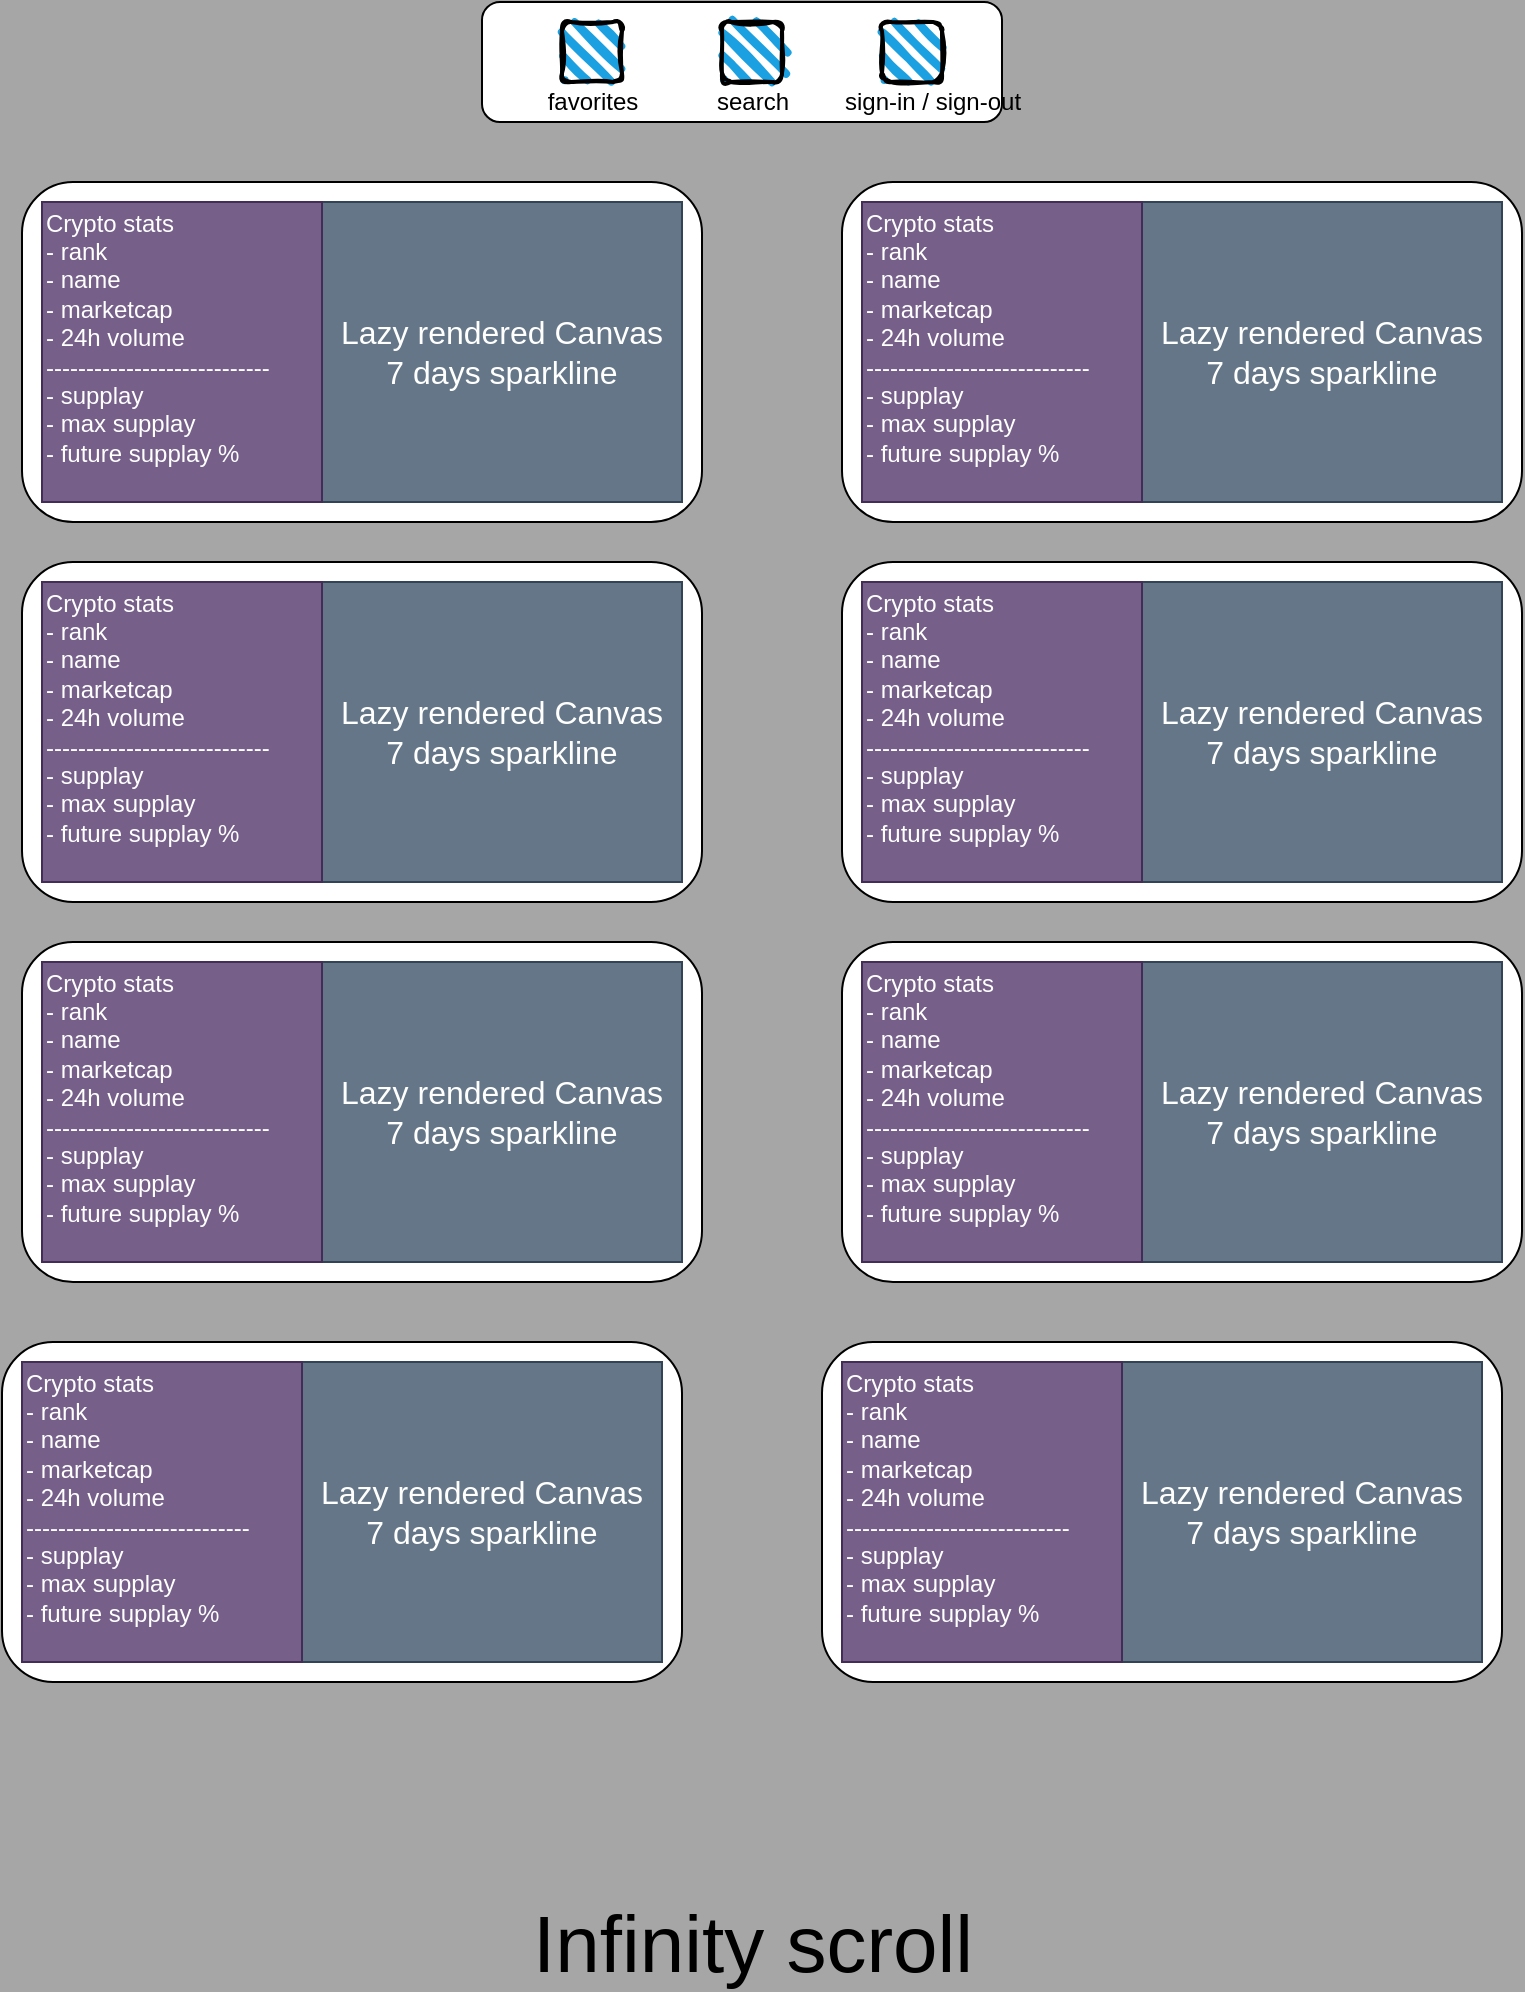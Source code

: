 <mxfile>
    <diagram id="-qSREV0Pq4ceYpicAGal" name="Page-1">
        <mxGraphModel dx="1100" dy="756" grid="1" gridSize="10" guides="1" tooltips="1" connect="1" arrows="1" fold="1" page="1" pageScale="1" pageWidth="850" pageHeight="1100" background="#A6A6A6" math="0" shadow="0">
            <root>
                <mxCell id="0"/>
                <mxCell id="1" parent="0"/>
                <mxCell id="114" value="" style="rounded=1;whiteSpace=wrap;html=1;" parent="1" vertex="1">
                    <mxGeometry x="280" y="20" width="260" height="60" as="geometry"/>
                </mxCell>
                <mxCell id="118" value="" style="rounded=1;whiteSpace=wrap;html=1;strokeWidth=2;fillWeight=4;hachureGap=8;hachureAngle=45;fillColor=#1ba1e2;sketch=1;" parent="1" vertex="1">
                    <mxGeometry x="320" y="30" width="30" height="30" as="geometry"/>
                </mxCell>
                <mxCell id="119" value="" style="rounded=1;whiteSpace=wrap;html=1;strokeWidth=2;fillWeight=4;hachureGap=8;hachureAngle=45;fillColor=#1ba1e2;sketch=1;" parent="1" vertex="1">
                    <mxGeometry x="480" y="30" width="30" height="30" as="geometry"/>
                </mxCell>
                <mxCell id="120" value="" style="rounded=1;whiteSpace=wrap;html=1;strokeWidth=2;fillWeight=4;hachureGap=8;hachureAngle=45;fillColor=#1ba1e2;sketch=1;" parent="1" vertex="1">
                    <mxGeometry x="400" y="30" width="30" height="30" as="geometry"/>
                </mxCell>
                <mxCell id="121" value="favorites" style="text;html=1;align=center;verticalAlign=middle;resizable=0;points=[];autosize=1;strokeColor=none;" parent="1" vertex="1">
                    <mxGeometry x="305" y="60" width="60" height="20" as="geometry"/>
                </mxCell>
                <mxCell id="122" value="search" style="text;html=1;align=center;verticalAlign=middle;resizable=0;points=[];autosize=1;strokeColor=none;" parent="1" vertex="1">
                    <mxGeometry x="390" y="60" width="50" height="20" as="geometry"/>
                </mxCell>
                <mxCell id="123" value="sign-in / sign-out" style="text;html=1;align=center;verticalAlign=middle;resizable=0;points=[];autosize=1;strokeColor=none;" parent="1" vertex="1">
                    <mxGeometry x="455" y="60" width="100" height="20" as="geometry"/>
                </mxCell>
                <mxCell id="124" value="" style="rounded=1;whiteSpace=wrap;html=1;" parent="1" vertex="1">
                    <mxGeometry x="50" y="110" width="340" height="170" as="geometry"/>
                </mxCell>
                <mxCell id="125" value="" style="rounded=1;whiteSpace=wrap;html=1;" parent="1" vertex="1">
                    <mxGeometry x="460" y="110" width="340" height="170" as="geometry"/>
                </mxCell>
                <mxCell id="126" value="" style="rounded=1;whiteSpace=wrap;html=1;" parent="1" vertex="1">
                    <mxGeometry x="50" y="300" width="340" height="170" as="geometry"/>
                </mxCell>
                <mxCell id="127" value="" style="rounded=1;whiteSpace=wrap;html=1;" parent="1" vertex="1">
                    <mxGeometry x="460" y="300" width="340" height="170" as="geometry"/>
                </mxCell>
                <mxCell id="128" value="" style="rounded=1;whiteSpace=wrap;html=1;" parent="1" vertex="1">
                    <mxGeometry x="50" y="490" width="340" height="170" as="geometry"/>
                </mxCell>
                <mxCell id="129" value="" style="rounded=1;whiteSpace=wrap;html=1;" parent="1" vertex="1">
                    <mxGeometry x="460" y="490" width="340" height="170" as="geometry"/>
                </mxCell>
                <mxCell id="130" value="&lt;font style=&quot;font-size: 16px&quot;&gt;Lazy rendered Canvas&lt;br&gt;7 days sparkline&lt;/font&gt;" style="rounded=0;whiteSpace=wrap;html=1;fillColor=#647687;strokeColor=#314354;fontColor=#ffffff;" parent="1" vertex="1">
                    <mxGeometry x="200" y="120" width="180" height="150" as="geometry"/>
                </mxCell>
                <mxCell id="131" value="&lt;font style=&quot;font-size: 16px&quot;&gt;Lazy rendered Canvas&lt;br&gt;7 days sparkline&lt;/font&gt;" style="rounded=0;whiteSpace=wrap;html=1;fillColor=#647687;strokeColor=#314354;fontColor=#ffffff;" parent="1" vertex="1">
                    <mxGeometry x="610" y="120" width="180" height="150" as="geometry"/>
                </mxCell>
                <mxCell id="132" value="&lt;font style=&quot;font-size: 16px&quot;&gt;Lazy rendered Canvas&lt;br&gt;7 days sparkline&lt;/font&gt;" style="rounded=0;whiteSpace=wrap;html=1;fillColor=#647687;strokeColor=#314354;fontColor=#ffffff;" parent="1" vertex="1">
                    <mxGeometry x="200" y="310" width="180" height="150" as="geometry"/>
                </mxCell>
                <mxCell id="133" value="&lt;font style=&quot;font-size: 16px&quot;&gt;Lazy rendered Canvas&lt;br&gt;7 days sparkline&lt;/font&gt;" style="rounded=0;whiteSpace=wrap;html=1;fillColor=#647687;strokeColor=#314354;fontColor=#ffffff;" parent="1" vertex="1">
                    <mxGeometry x="610" y="310" width="180" height="150" as="geometry"/>
                </mxCell>
                <mxCell id="134" value="&lt;font style=&quot;font-size: 16px&quot;&gt;Lazy rendered Canvas&lt;br&gt;7 days sparkline&lt;/font&gt;" style="rounded=0;whiteSpace=wrap;html=1;fillColor=#647687;strokeColor=#314354;fontColor=#ffffff;" parent="1" vertex="1">
                    <mxGeometry x="200" y="500" width="180" height="150" as="geometry"/>
                </mxCell>
                <mxCell id="135" value="&lt;font style=&quot;font-size: 16px&quot;&gt;Lazy rendered Canvas&lt;br&gt;7 days sparkline&lt;/font&gt;" style="rounded=0;whiteSpace=wrap;html=1;fillColor=#647687;strokeColor=#314354;fontColor=#ffffff;" parent="1" vertex="1">
                    <mxGeometry x="610" y="500" width="180" height="150" as="geometry"/>
                </mxCell>
                <mxCell id="136" value="Crypto stats&lt;br&gt;- rank&lt;br&gt;- name&lt;br&gt;- marketcap&lt;br&gt;- 24h volume&lt;br&gt;----------------------------&lt;br&gt;- supplay&lt;span style=&quot;color: rgba(0 , 0 , 0 , 0) ; font-family: monospace ; font-size: 0px&quot;&gt;%3CmxGraphModel%3E%3Croot%3E%3CmxCell%20id%3D%220%22%2F%3E%3CmxCell%20id%3D%221%22%20parent%3D%220%22%2F%3E%3CmxCell%20id%3D%222%22%20value%3D%22%26lt%3Bfont%20style%3D%26quot%3Bfont-size%3A%2016px%26quot%3B%26gt%3BLazy%20rendered%20Canvas%26lt%3Bbr%26gt%3B7%20days%20sparkline%26lt%3B%2Ffont%26gt%3B%22%20style%3D%22rounded%3D0%3BwhiteSpace%3Dwrap%3Bhtml%3D1%3BfillColor%3D%23647687%3BstrokeColor%3D%23314354%3BfontColor%3D%23ffffff%3B%22%20vertex%3D%221%22%20parent%3D%221%22%3E%3CmxGeometry%20x%3D%22200%22%20y%3D%22120%22%20width%3D%22180%22%20height%3D%22150%22%20as%3D%22geometry%22%2F%3E%3C%2FmxCell%3E%3C%2Froot%3E%3C%2FmxGraphModel%3E&lt;/span&gt;&lt;br&gt;- max supplay&lt;br&gt;- future supplay %&lt;br&gt;&lt;div&gt;&lt;br&gt;&lt;/div&gt;" style="rounded=0;whiteSpace=wrap;html=1;fillColor=#76608a;strokeColor=#432D57;fontColor=#ffffff;align=left;" parent="1" vertex="1">
                    <mxGeometry x="60" y="120" width="140" height="150" as="geometry"/>
                </mxCell>
                <mxCell id="137" value="Crypto stats&lt;br&gt;- rank&lt;br&gt;- name&lt;br&gt;- marketcap&lt;br&gt;- 24h volume&lt;br&gt;----------------------------&lt;br&gt;- supplay&lt;span style=&quot;color: rgba(0 , 0 , 0 , 0) ; font-family: monospace ; font-size: 0px&quot;&gt;%3CmxGraphModel%3E%3Croot%3E%3CmxCell%20id%3D%220%22%2F%3E%3CmxCell%20id%3D%221%22%20parent%3D%220%22%2F%3E%3CmxCell%20id%3D%222%22%20value%3D%22%26lt%3Bfont%20style%3D%26quot%3Bfont-size%3A%2016px%26quot%3B%26gt%3BLazy%20rendered%20Canvas%26lt%3Bbr%26gt%3B7%20days%20sparkline%26lt%3B%2Ffont%26gt%3B%22%20style%3D%22rounded%3D0%3BwhiteSpace%3Dwrap%3Bhtml%3D1%3BfillColor%3D%23647687%3BstrokeColor%3D%23314354%3BfontColor%3D%23ffffff%3B%22%20vertex%3D%221%22%20parent%3D%221%22%3E%3CmxGeometry%20x%3D%22200%22%20y%3D%22120%22%20width%3D%22180%22%20height%3D%22150%22%20as%3D%22geometry%22%2F%3E%3C%2FmxCell%3E%3C%2Froot%3E%3C%2FmxGraphModel%3E&lt;/span&gt;&lt;br&gt;- max supplay&lt;br&gt;- future supplay %&lt;br&gt;&lt;div&gt;&lt;br&gt;&lt;/div&gt;" style="rounded=0;whiteSpace=wrap;html=1;fillColor=#76608a;strokeColor=#432D57;fontColor=#ffffff;align=left;" parent="1" vertex="1">
                    <mxGeometry x="470" y="120" width="140" height="150" as="geometry"/>
                </mxCell>
                <mxCell id="138" value="Crypto stats&lt;br&gt;- rank&lt;br&gt;- name&lt;br&gt;- marketcap&lt;br&gt;- 24h volume&lt;br&gt;----------------------------&lt;br&gt;- supplay&lt;span style=&quot;color: rgba(0 , 0 , 0 , 0) ; font-family: monospace ; font-size: 0px&quot;&gt;%3CmxGraphModel%3E%3Croot%3E%3CmxCell%20id%3D%220%22%2F%3E%3CmxCell%20id%3D%221%22%20parent%3D%220%22%2F%3E%3CmxCell%20id%3D%222%22%20value%3D%22%26lt%3Bfont%20style%3D%26quot%3Bfont-size%3A%2016px%26quot%3B%26gt%3BLazy%20rendered%20Canvas%26lt%3Bbr%26gt%3B7%20days%20sparkline%26lt%3B%2Ffont%26gt%3B%22%20style%3D%22rounded%3D0%3BwhiteSpace%3Dwrap%3Bhtml%3D1%3BfillColor%3D%23647687%3BstrokeColor%3D%23314354%3BfontColor%3D%23ffffff%3B%22%20vertex%3D%221%22%20parent%3D%221%22%3E%3CmxGeometry%20x%3D%22200%22%20y%3D%22120%22%20width%3D%22180%22%20height%3D%22150%22%20as%3D%22geometry%22%2F%3E%3C%2FmxCell%3E%3C%2Froot%3E%3C%2FmxGraphModel%3E&lt;/span&gt;&lt;br&gt;- max supplay&lt;br&gt;- future supplay %&lt;br&gt;&lt;div&gt;&lt;br&gt;&lt;/div&gt;" style="rounded=0;whiteSpace=wrap;html=1;fillColor=#76608a;strokeColor=#432D57;fontColor=#ffffff;align=left;" parent="1" vertex="1">
                    <mxGeometry x="60" y="310" width="140" height="150" as="geometry"/>
                </mxCell>
                <mxCell id="139" value="Crypto stats&lt;br&gt;- rank&lt;br&gt;- name&lt;br&gt;- marketcap&lt;br&gt;- 24h volume&lt;br&gt;----------------------------&lt;br&gt;- supplay&lt;span style=&quot;color: rgba(0 , 0 , 0 , 0) ; font-family: monospace ; font-size: 0px&quot;&gt;%3CmxGraphModel%3E%3Croot%3E%3CmxCell%20id%3D%220%22%2F%3E%3CmxCell%20id%3D%221%22%20parent%3D%220%22%2F%3E%3CmxCell%20id%3D%222%22%20value%3D%22%26lt%3Bfont%20style%3D%26quot%3Bfont-size%3A%2016px%26quot%3B%26gt%3BLazy%20rendered%20Canvas%26lt%3Bbr%26gt%3B7%20days%20sparkline%26lt%3B%2Ffont%26gt%3B%22%20style%3D%22rounded%3D0%3BwhiteSpace%3Dwrap%3Bhtml%3D1%3BfillColor%3D%23647687%3BstrokeColor%3D%23314354%3BfontColor%3D%23ffffff%3B%22%20vertex%3D%221%22%20parent%3D%221%22%3E%3CmxGeometry%20x%3D%22200%22%20y%3D%22120%22%20width%3D%22180%22%20height%3D%22150%22%20as%3D%22geometry%22%2F%3E%3C%2FmxCell%3E%3C%2Froot%3E%3C%2FmxGraphModel%3E&lt;/span&gt;&lt;br&gt;- max supplay&lt;br&gt;- future supplay %&lt;br&gt;&lt;div&gt;&lt;br&gt;&lt;/div&gt;" style="rounded=0;whiteSpace=wrap;html=1;fillColor=#76608a;strokeColor=#432D57;fontColor=#ffffff;align=left;" parent="1" vertex="1">
                    <mxGeometry x="470" y="310" width="140" height="150" as="geometry"/>
                </mxCell>
                <mxCell id="140" value="Crypto stats&lt;br&gt;- rank&lt;br&gt;- name&lt;br&gt;- marketcap&lt;br&gt;- 24h volume&lt;br&gt;----------------------------&lt;br&gt;- supplay&lt;span style=&quot;color: rgba(0 , 0 , 0 , 0) ; font-family: monospace ; font-size: 0px&quot;&gt;%3CmxGraphModel%3E%3Croot%3E%3CmxCell%20id%3D%220%22%2F%3E%3CmxCell%20id%3D%221%22%20parent%3D%220%22%2F%3E%3CmxCell%20id%3D%222%22%20value%3D%22%26lt%3Bfont%20style%3D%26quot%3Bfont-size%3A%2016px%26quot%3B%26gt%3BLazy%20rendered%20Canvas%26lt%3Bbr%26gt%3B7%20days%20sparkline%26lt%3B%2Ffont%26gt%3B%22%20style%3D%22rounded%3D0%3BwhiteSpace%3Dwrap%3Bhtml%3D1%3BfillColor%3D%23647687%3BstrokeColor%3D%23314354%3BfontColor%3D%23ffffff%3B%22%20vertex%3D%221%22%20parent%3D%221%22%3E%3CmxGeometry%20x%3D%22200%22%20y%3D%22120%22%20width%3D%22180%22%20height%3D%22150%22%20as%3D%22geometry%22%2F%3E%3C%2FmxCell%3E%3C%2Froot%3E%3C%2FmxGraphModel%3E&lt;/span&gt;&lt;br&gt;- max supplay&lt;br&gt;- future supplay %&lt;br&gt;&lt;div&gt;&lt;br&gt;&lt;/div&gt;" style="rounded=0;whiteSpace=wrap;html=1;fillColor=#76608a;strokeColor=#432D57;fontColor=#ffffff;align=left;" parent="1" vertex="1">
                    <mxGeometry x="60" y="500" width="140" height="150" as="geometry"/>
                </mxCell>
                <mxCell id="141" value="Crypto stats&lt;br&gt;- rank&lt;br&gt;- name&lt;br&gt;- marketcap&lt;br&gt;- 24h volume&lt;br&gt;----------------------------&lt;br&gt;- supplay&lt;span style=&quot;color: rgba(0 , 0 , 0 , 0) ; font-family: monospace ; font-size: 0px&quot;&gt;%3CmxGraphModel%3E%3Croot%3E%3CmxCell%20id%3D%220%22%2F%3E%3CmxCell%20id%3D%221%22%20parent%3D%220%22%2F%3E%3CmxCell%20id%3D%222%22%20value%3D%22%26lt%3Bfont%20style%3D%26quot%3Bfont-size%3A%2016px%26quot%3B%26gt%3BLazy%20rendered%20Canvas%26lt%3Bbr%26gt%3B7%20days%20sparkline%26lt%3B%2Ffont%26gt%3B%22%20style%3D%22rounded%3D0%3BwhiteSpace%3Dwrap%3Bhtml%3D1%3BfillColor%3D%23647687%3BstrokeColor%3D%23314354%3BfontColor%3D%23ffffff%3B%22%20vertex%3D%221%22%20parent%3D%221%22%3E%3CmxGeometry%20x%3D%22200%22%20y%3D%22120%22%20width%3D%22180%22%20height%3D%22150%22%20as%3D%22geometry%22%2F%3E%3C%2FmxCell%3E%3C%2Froot%3E%3C%2FmxGraphModel%3E&lt;/span&gt;&lt;br&gt;- max supplay&lt;br&gt;- future supplay %&lt;br&gt;&lt;div&gt;&lt;br&gt;&lt;/div&gt;" style="rounded=0;whiteSpace=wrap;html=1;fillColor=#76608a;strokeColor=#432D57;fontColor=#ffffff;align=left;" parent="1" vertex="1">
                    <mxGeometry x="470" y="500" width="140" height="150" as="geometry"/>
                </mxCell>
                <mxCell id="142" value="" style="rounded=1;whiteSpace=wrap;html=1;" vertex="1" parent="1">
                    <mxGeometry x="40" y="690" width="340" height="170" as="geometry"/>
                </mxCell>
                <mxCell id="143" value="" style="rounded=1;whiteSpace=wrap;html=1;" vertex="1" parent="1">
                    <mxGeometry x="450" y="690" width="340" height="170" as="geometry"/>
                </mxCell>
                <mxCell id="146" value="&lt;font style=&quot;font-size: 16px&quot;&gt;Lazy rendered Canvas&lt;br&gt;7 days sparkline&lt;/font&gt;" style="rounded=0;whiteSpace=wrap;html=1;fillColor=#647687;strokeColor=#314354;fontColor=#ffffff;" vertex="1" parent="1">
                    <mxGeometry x="190" y="700" width="180" height="150" as="geometry"/>
                </mxCell>
                <mxCell id="147" value="&lt;font style=&quot;font-size: 16px&quot;&gt;Lazy rendered Canvas&lt;br&gt;7 days sparkline&lt;/font&gt;" style="rounded=0;whiteSpace=wrap;html=1;fillColor=#647687;strokeColor=#314354;fontColor=#ffffff;" vertex="1" parent="1">
                    <mxGeometry x="600" y="700" width="180" height="150" as="geometry"/>
                </mxCell>
                <mxCell id="150" value="Crypto stats&lt;br&gt;- rank&lt;br&gt;- name&lt;br&gt;- marketcap&lt;br&gt;- 24h volume&lt;br&gt;----------------------------&lt;br&gt;- supplay&lt;span style=&quot;color: rgba(0 , 0 , 0 , 0) ; font-family: monospace ; font-size: 0px&quot;&gt;%3CmxGraphModel%3E%3Croot%3E%3CmxCell%20id%3D%220%22%2F%3E%3CmxCell%20id%3D%221%22%20parent%3D%220%22%2F%3E%3CmxCell%20id%3D%222%22%20value%3D%22%26lt%3Bfont%20style%3D%26quot%3Bfont-size%3A%2016px%26quot%3B%26gt%3BLazy%20rendered%20Canvas%26lt%3Bbr%26gt%3B7%20days%20sparkline%26lt%3B%2Ffont%26gt%3B%22%20style%3D%22rounded%3D0%3BwhiteSpace%3Dwrap%3Bhtml%3D1%3BfillColor%3D%23647687%3BstrokeColor%3D%23314354%3BfontColor%3D%23ffffff%3B%22%20vertex%3D%221%22%20parent%3D%221%22%3E%3CmxGeometry%20x%3D%22200%22%20y%3D%22120%22%20width%3D%22180%22%20height%3D%22150%22%20as%3D%22geometry%22%2F%3E%3C%2FmxCell%3E%3C%2Froot%3E%3C%2FmxGraphModel%3E&lt;/span&gt;&lt;br&gt;- max supplay&lt;br&gt;- future supplay %&lt;br&gt;&lt;div&gt;&lt;br&gt;&lt;/div&gt;" style="rounded=0;whiteSpace=wrap;html=1;fillColor=#76608a;strokeColor=#432D57;fontColor=#ffffff;align=left;" vertex="1" parent="1">
                    <mxGeometry x="50" y="700" width="140" height="150" as="geometry"/>
                </mxCell>
                <mxCell id="151" value="Crypto stats&lt;br&gt;- rank&lt;br&gt;- name&lt;br&gt;- marketcap&lt;br&gt;- 24h volume&lt;br&gt;----------------------------&lt;br&gt;- supplay&lt;span style=&quot;color: rgba(0 , 0 , 0 , 0) ; font-family: monospace ; font-size: 0px&quot;&gt;%3CmxGraphModel%3E%3Croot%3E%3CmxCell%20id%3D%220%22%2F%3E%3CmxCell%20id%3D%221%22%20parent%3D%220%22%2F%3E%3CmxCell%20id%3D%222%22%20value%3D%22%26lt%3Bfont%20style%3D%26quot%3Bfont-size%3A%2016px%26quot%3B%26gt%3BLazy%20rendered%20Canvas%26lt%3Bbr%26gt%3B7%20days%20sparkline%26lt%3B%2Ffont%26gt%3B%22%20style%3D%22rounded%3D0%3BwhiteSpace%3Dwrap%3Bhtml%3D1%3BfillColor%3D%23647687%3BstrokeColor%3D%23314354%3BfontColor%3D%23ffffff%3B%22%20vertex%3D%221%22%20parent%3D%221%22%3E%3CmxGeometry%20x%3D%22200%22%20y%3D%22120%22%20width%3D%22180%22%20height%3D%22150%22%20as%3D%22geometry%22%2F%3E%3C%2FmxCell%3E%3C%2Froot%3E%3C%2FmxGraphModel%3E&lt;/span&gt;&lt;br&gt;- max supplay&lt;br&gt;- future supplay %&lt;br&gt;&lt;div&gt;&lt;br&gt;&lt;/div&gt;" style="rounded=0;whiteSpace=wrap;html=1;fillColor=#76608a;strokeColor=#432D57;fontColor=#ffffff;align=left;" vertex="1" parent="1">
                    <mxGeometry x="460" y="700" width="140" height="150" as="geometry"/>
                </mxCell>
                <mxCell id="154" value="&lt;font style=&quot;font-size: 40px&quot;&gt;Infinity scroll&lt;/font&gt;" style="text;html=1;align=center;verticalAlign=middle;resizable=0;points=[];autosize=1;strokeColor=none;" vertex="1" parent="1">
                    <mxGeometry x="295" y="975" width="240" height="30" as="geometry"/>
                </mxCell>
            </root>
        </mxGraphModel>
    </diagram>
</mxfile>